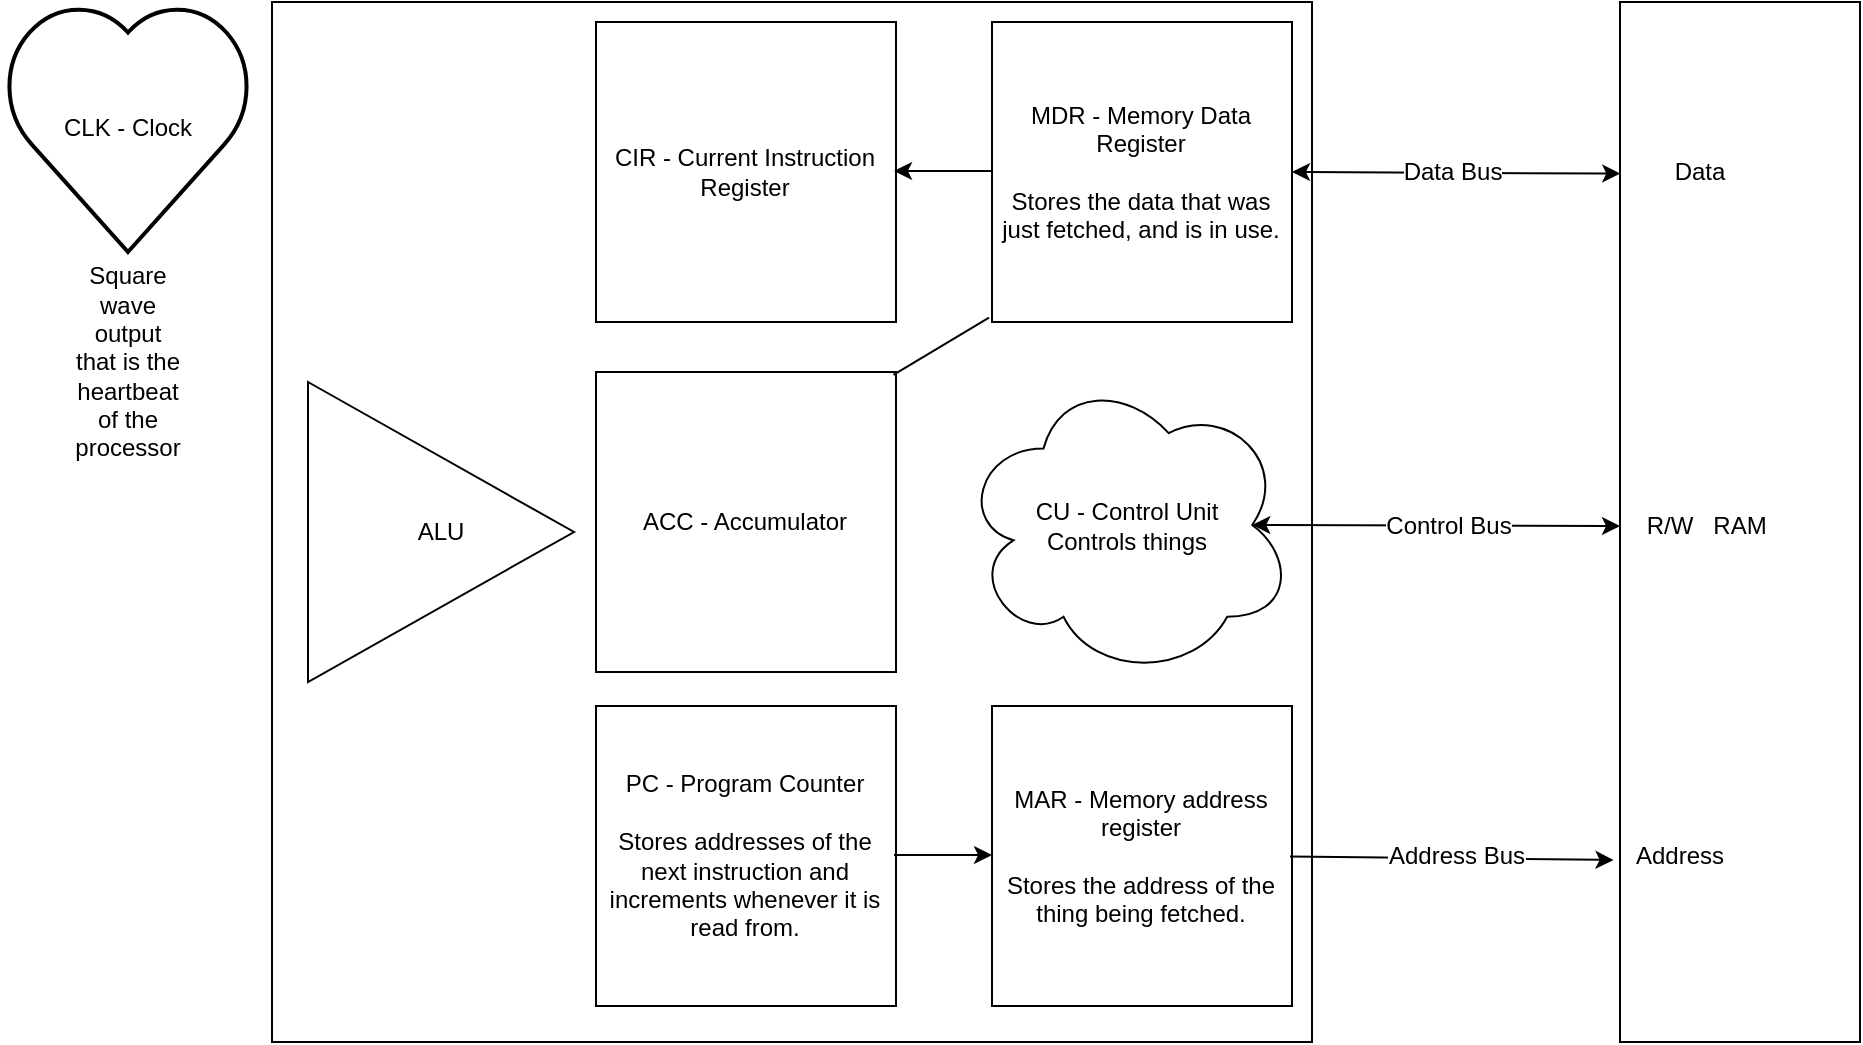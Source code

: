 <mxGraphModel dx="1434" dy="616" grid="0" gridSize="10" guides="1" tooltips="1" connect="1" arrows="1" fold="1" page="0" pageScale="1" pageWidth="827" pageHeight="1169" background="none"><root><mxCell id="0"/><mxCell id="1" parent="0"/><mxCell id="2" value="" style="rounded=0;whiteSpace=wrap;html=1;" vertex="1" parent="1"><mxGeometry x="10" y="10" width="520" height="520" as="geometry"/></mxCell><mxCell id="3" value="" style="rounded=0;whiteSpace=wrap;html=1;" vertex="1" parent="1"><mxGeometry x="684" y="10" width="120" height="520" as="geometry"/></mxCell><mxCell id="4" value="" style="endArrow=classic;startArrow=classic;html=1;entryX=1;entryY=0.5;exitX=0.001;exitY=0.165;exitPerimeter=0;" edge="1" parent="1" source="3" target="5"><mxGeometry width="50" height="50" relative="1" as="geometry"><mxPoint x="10" y="601" as="sourcePoint"/><mxPoint x="60" y="551" as="targetPoint"/></mxGeometry></mxCell><mxCell id="24" value="Data Bus" style="text;html=1;resizable=0;points=[];align=center;verticalAlign=middle;labelBackgroundColor=#ffffff;" vertex="1" connectable="0" parent="4"><mxGeometry x="0.488" y="1" relative="1" as="geometry"><mxPoint x="38" y="-1" as="offset"/></mxGeometry></mxCell><mxCell id="5" value="" style="rounded=0;whiteSpace=wrap;html=1;" vertex="1" parent="1"><mxGeometry x="370" y="20" width="150" height="150" as="geometry"/></mxCell><mxCell id="6" value="MDR - Memory Data Register&lt;div&gt;&lt;br&gt;&lt;/div&gt;&lt;div&gt;Stores the data that was just fetched, and is in use.&lt;/div&gt;" style="text;html=1;strokeColor=none;fillColor=none;align=center;verticalAlign=middle;whiteSpace=wrap;rounded=0;" vertex="1" parent="1"><mxGeometry x="370" y="20" width="149" height="149" as="geometry"/></mxCell><mxCell id="7" value="" style="rounded=0;whiteSpace=wrap;html=1;" vertex="1" parent="1"><mxGeometry x="172" y="20" width="150" height="150" as="geometry"/></mxCell><mxCell id="8" value="CIR - Current Instruction Register" style="text;html=1;strokeColor=none;fillColor=none;align=center;verticalAlign=middle;whiteSpace=wrap;rounded=0;" vertex="1" parent="1"><mxGeometry x="172" y="20" width="149" height="149" as="geometry"/></mxCell><mxCell id="10" value="" style="rounded=0;whiteSpace=wrap;html=1;" vertex="1" parent="1"><mxGeometry x="172" y="195" width="150" height="150" as="geometry"/></mxCell><mxCell id="11" value="ACC - Accumulator" style="text;html=1;strokeColor=none;fillColor=none;align=center;verticalAlign=middle;whiteSpace=wrap;rounded=0;" vertex="1" parent="1"><mxGeometry x="172" y="195" width="149" height="149" as="geometry"/></mxCell><mxCell id="13" value="" style="rounded=0;whiteSpace=wrap;html=1;" vertex="1" parent="1"><mxGeometry x="370" y="362" width="150" height="150" as="geometry"/></mxCell><mxCell id="14" value="MAR - Memory address register&lt;div&gt;&lt;br&gt;&lt;/div&gt;&lt;div&gt;Stores the address of the thing being fetched.&lt;/div&gt;" style="text;html=1;strokeColor=none;fillColor=none;align=center;verticalAlign=middle;whiteSpace=wrap;rounded=0;" vertex="1" parent="1"><mxGeometry x="370" y="362" width="149" height="149" as="geometry"/></mxCell><mxCell id="15" value="" style="rounded=0;whiteSpace=wrap;html=1;" vertex="1" parent="1"><mxGeometry x="172" y="362" width="150" height="150" as="geometry"/></mxCell><mxCell id="16" value="PC - Program Counter&lt;div&gt;&lt;br&gt;&lt;/div&gt;&lt;div&gt;Stores addresses of the next instruction and increments whenever it is read from.&lt;/div&gt;" style="text;html=1;strokeColor=none;fillColor=none;align=center;verticalAlign=middle;whiteSpace=wrap;rounded=0;" vertex="1" parent="1"><mxGeometry x="172" y="362" width="149" height="149" as="geometry"/></mxCell><mxCell id="18" value="" style="endArrow=classic;html=1;entryX=0;entryY=0.5;exitX=1;exitY=0.5;" edge="1" parent="1" source="16" target="14"><mxGeometry width="50" height="50" relative="1" as="geometry"><mxPoint x="10" y="601" as="sourcePoint"/><mxPoint x="60" y="551" as="targetPoint"/></mxGeometry></mxCell><mxCell id="19" value="" style="endArrow=classic;html=1;entryX=1;entryY=0.5;" edge="1" parent="1" source="6" target="8"><mxGeometry width="50" height="50" relative="1" as="geometry"><mxPoint x="10" y="601" as="sourcePoint"/><mxPoint x="60" y="551" as="targetPoint"/></mxGeometry></mxCell><mxCell id="20" value="" style="endArrow=none;html=1;entryX=-0.01;entryY=0.992;entryPerimeter=0;exitX=0.998;exitY=0.01;exitPerimeter=0;" edge="1" parent="1" source="11" target="6"><mxGeometry width="50" height="50" relative="1" as="geometry"><mxPoint x="10" y="601" as="sourcePoint"/><mxPoint x="60" y="551" as="targetPoint"/></mxGeometry></mxCell><mxCell id="22" value="CU - Control Unit&lt;div&gt;Controls things&lt;/div&gt;" style="ellipse;shape=cloud;whiteSpace=wrap;html=1;" vertex="1" parent="1"><mxGeometry x="354" y="195" width="167" height="153" as="geometry"/></mxCell><mxCell id="23" value="" style="endArrow=classic;startArrow=classic;html=1;entryX=0.875;entryY=0.5;exitX=0.001;exitY=0.165;exitPerimeter=0;entryPerimeter=0;" edge="1" parent="1" target="22"><mxGeometry width="50" height="50" relative="1" as="geometry"><mxPoint x="684" y="272" as="sourcePoint"/><mxPoint x="520" y="271" as="targetPoint"/></mxGeometry></mxCell><mxCell id="25" value="Control Bus" style="text;html=1;resizable=0;points=[];align=center;verticalAlign=middle;labelBackgroundColor=#ffffff;" vertex="1" connectable="0" parent="23"><mxGeometry x="0.565" y="2" relative="1" as="geometry"><mxPoint x="58" y="-2" as="offset"/></mxGeometry></mxCell><mxCell id="27" value="ALU" style="triangle;whiteSpace=wrap;html=1;" vertex="1" parent="1"><mxGeometry x="28" y="200" width="133" height="150" as="geometry"/></mxCell><mxCell id="28" value="CLK - Clock" style="shape=mxgraph.basic.heart;whiteSpace=wrap;html=1;fillColor=#ffffff;strokeColor=#000000;strokeWidth=2" vertex="1" parent="1"><mxGeometry x="-125" y="10" width="126" height="125" as="geometry"/></mxCell><mxCell id="29" value="Square wave output that is the heartbeat of the processor" style="text;html=1;strokeColor=none;fillColor=none;align=center;verticalAlign=middle;whiteSpace=wrap;rounded=0;" vertex="1" parent="1"><mxGeometry x="-82" y="180" width="40" height="20" as="geometry"/></mxCell><mxCell id="31" value="RAM" style="text;html=1;strokeColor=none;fillColor=none;align=center;verticalAlign=middle;whiteSpace=wrap;rounded=0;" vertex="1" parent="1"><mxGeometry x="724" y="262" width="40" height="20" as="geometry"/></mxCell><mxCell id="33" value="Data" style="text;html=1;strokeColor=none;fillColor=none;align=center;verticalAlign=middle;whiteSpace=wrap;rounded=0;" vertex="1" parent="1"><mxGeometry x="704" y="85" width="40" height="20" as="geometry"/></mxCell><mxCell id="34" value="Address" style="text;html=1;strokeColor=none;fillColor=none;align=center;verticalAlign=middle;whiteSpace=wrap;rounded=0;" vertex="1" parent="1"><mxGeometry x="694" y="427" width="40" height="20" as="geometry"/></mxCell><mxCell id="35" value="R/W" style="text;html=1;strokeColor=none;fillColor=none;align=center;verticalAlign=middle;whiteSpace=wrap;rounded=0;" vertex="1" parent="1"><mxGeometry x="689" y="262" width="40" height="20" as="geometry"/></mxCell><mxCell id="36" value="" style="endArrow=classic;html=1;entryX=-0.027;entryY=0.825;entryPerimeter=0;" edge="1" parent="1" source="14" target="3"><mxGeometry width="50" height="50" relative="1" as="geometry"><mxPoint x="71" y="601" as="sourcePoint"/><mxPoint x="121" y="551" as="targetPoint"/></mxGeometry></mxCell><mxCell id="37" value="Address Bus" style="text;html=1;resizable=0;points=[];align=center;verticalAlign=middle;labelBackgroundColor=#ffffff;" vertex="1" connectable="0" parent="36"><mxGeometry x="-0.148" y="-1" relative="1" as="geometry"><mxPoint x="14" y="-2" as="offset"/></mxGeometry></mxCell></root></mxGraphModel>